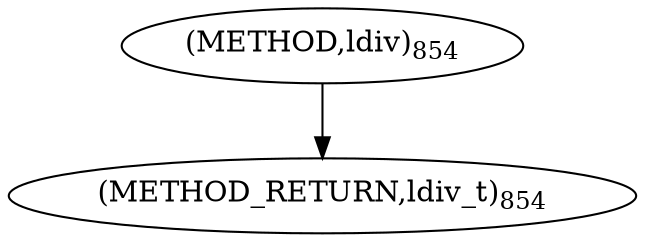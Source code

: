 digraph "ldiv" {  
"4854" [label = <(METHOD,ldiv)<SUB>854</SUB>> ]
"4857" [label = <(METHOD_RETURN,ldiv_t)<SUB>854</SUB>> ]
  "4854" -> "4857" 
}
